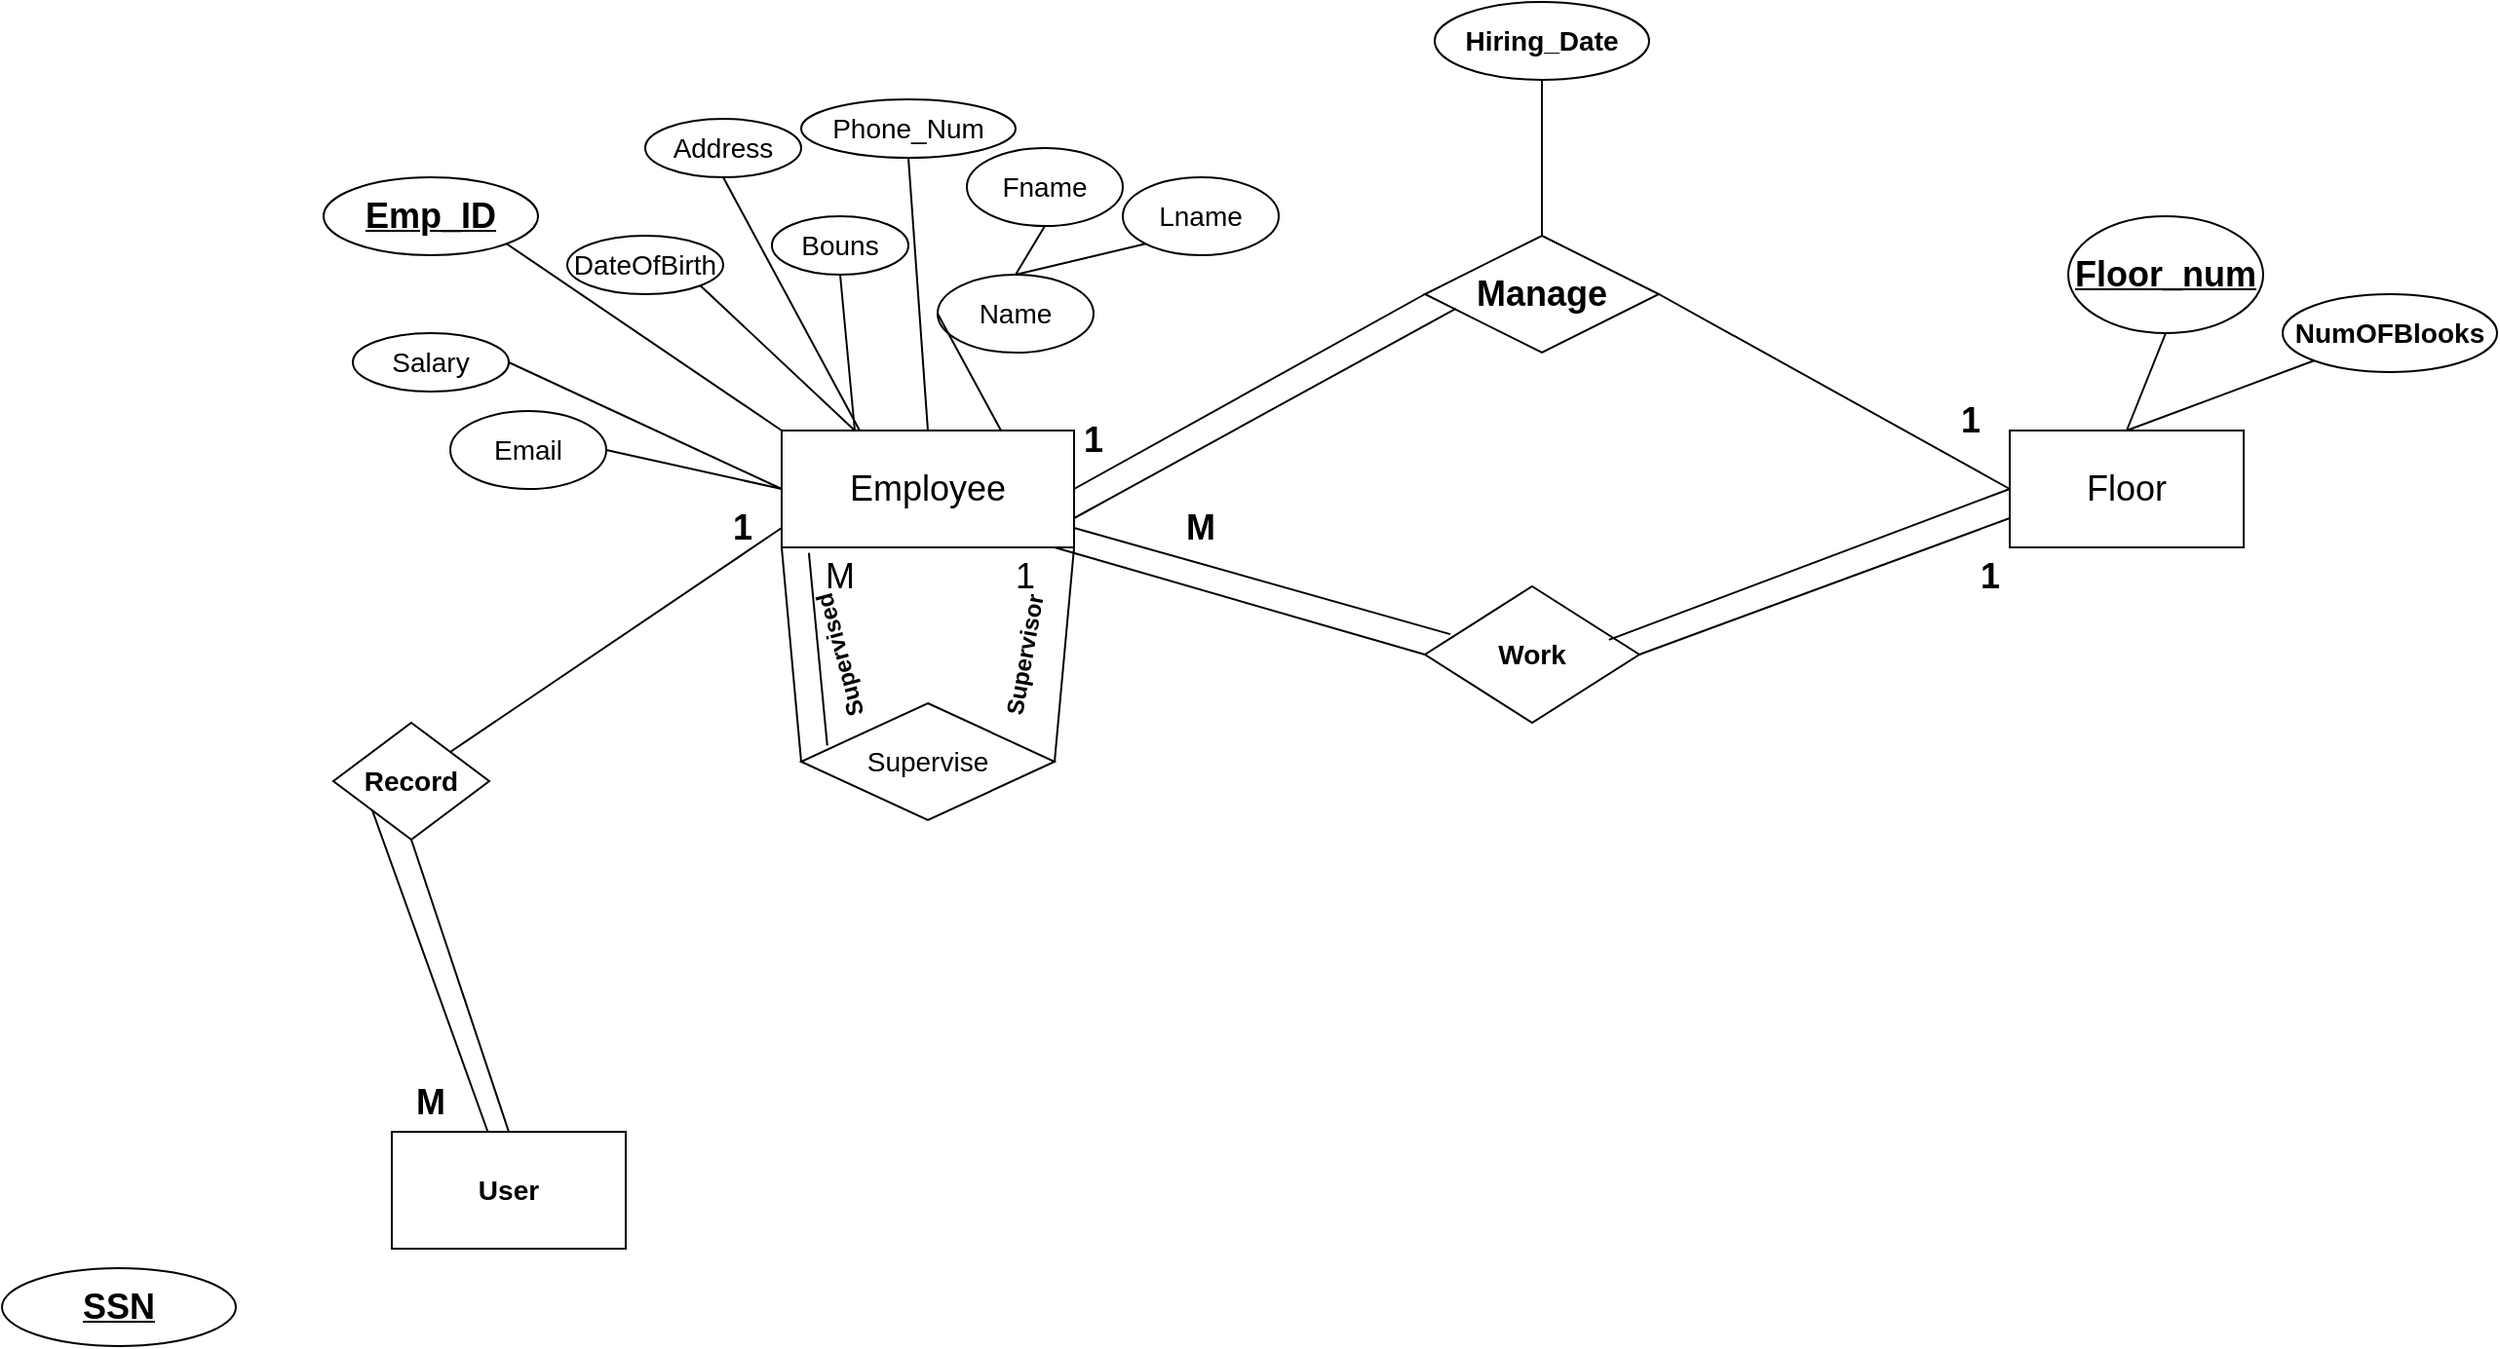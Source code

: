 <mxfile version="25.0.1">
  <diagram name="Page-1" id="fMB9PXWPGpX6jxN6dePM">
    <mxGraphModel dx="1857" dy="1064" grid="1" gridSize="10" guides="1" tooltips="1" connect="1" arrows="1" fold="1" page="1" pageScale="1" pageWidth="850" pageHeight="1100" math="0" shadow="0">
      <root>
        <mxCell id="0" />
        <mxCell id="1" parent="0" />
        <mxCell id="IjAiu_FBg521aM85jON0-106" value="&lt;font style=&quot;font-size: 18px;&quot;&gt;Employee&lt;/font&gt;" style="rounded=0;whiteSpace=wrap;html=1;" parent="1" vertex="1">
          <mxGeometry x="-180" y="320" width="150" height="60" as="geometry" />
        </mxCell>
        <mxCell id="IjAiu_FBg521aM85jON0-107" value="&lt;u&gt;&lt;b&gt;&lt;font style=&quot;font-size: 18px;&quot;&gt;Emp_ID&lt;/font&gt;&lt;/b&gt;&lt;/u&gt;" style="ellipse;whiteSpace=wrap;html=1;" parent="1" vertex="1">
          <mxGeometry x="-415" y="190" width="110" height="40" as="geometry" />
        </mxCell>
        <mxCell id="IjAiu_FBg521aM85jON0-108" value="" style="endArrow=none;html=1;rounded=0;entryX=1;entryY=1;entryDx=0;entryDy=0;exitX=0;exitY=0;exitDx=0;exitDy=0;" parent="1" source="IjAiu_FBg521aM85jON0-106" target="IjAiu_FBg521aM85jON0-107" edge="1">
          <mxGeometry width="50" height="50" relative="1" as="geometry">
            <mxPoint x="-180" y="310" as="sourcePoint" />
            <mxPoint x="80" y="460" as="targetPoint" />
          </mxGeometry>
        </mxCell>
        <mxCell id="IjAiu_FBg521aM85jON0-109" value="&lt;font style=&quot;font-size: 14px;&quot;&gt;Fname&lt;/font&gt;" style="ellipse;whiteSpace=wrap;html=1;" parent="1" vertex="1">
          <mxGeometry x="-85" y="175" width="80" height="40" as="geometry" />
        </mxCell>
        <mxCell id="IjAiu_FBg521aM85jON0-110" value="&lt;font style=&quot;font-size: 14px;&quot;&gt;Name&lt;/font&gt;" style="ellipse;whiteSpace=wrap;html=1;" parent="1" vertex="1">
          <mxGeometry x="-100" y="240" width="80" height="40" as="geometry" />
        </mxCell>
        <mxCell id="IjAiu_FBg521aM85jON0-111" value="&lt;font style=&quot;font-size: 14px;&quot;&gt;Email&lt;/font&gt;" style="ellipse;whiteSpace=wrap;html=1;" parent="1" vertex="1">
          <mxGeometry x="-350" y="310" width="80" height="40" as="geometry" />
        </mxCell>
        <mxCell id="IjAiu_FBg521aM85jON0-112" value="&lt;font style=&quot;font-size: 14px;&quot;&gt;Salary&lt;/font&gt;" style="ellipse;whiteSpace=wrap;html=1;" parent="1" vertex="1">
          <mxGeometry x="-400" y="270" width="80" height="30" as="geometry" />
        </mxCell>
        <mxCell id="IjAiu_FBg521aM85jON0-113" value="&lt;font style=&quot;font-size: 14px;&quot;&gt;Lname&lt;/font&gt;" style="ellipse;whiteSpace=wrap;html=1;" parent="1" vertex="1">
          <mxGeometry x="-5" y="190" width="80" height="40" as="geometry" />
        </mxCell>
        <mxCell id="IjAiu_FBg521aM85jON0-114" value="" style="endArrow=none;html=1;rounded=0;entryX=0.5;entryY=0;entryDx=0;entryDy=0;exitX=0.5;exitY=1;exitDx=0;exitDy=0;" parent="1" source="IjAiu_FBg521aM85jON0-109" target="IjAiu_FBg521aM85jON0-110" edge="1">
          <mxGeometry width="50" height="50" relative="1" as="geometry">
            <mxPoint x="-20" y="610" as="sourcePoint" />
            <mxPoint x="30" y="560" as="targetPoint" />
          </mxGeometry>
        </mxCell>
        <mxCell id="IjAiu_FBg521aM85jON0-115" value="" style="endArrow=none;html=1;rounded=0;entryX=0.5;entryY=0;entryDx=0;entryDy=0;exitX=0;exitY=1;exitDx=0;exitDy=0;" parent="1" source="IjAiu_FBg521aM85jON0-113" target="IjAiu_FBg521aM85jON0-110" edge="1">
          <mxGeometry width="50" height="50" relative="1" as="geometry">
            <mxPoint x="170" y="270" as="sourcePoint" />
            <mxPoint x="-100" y="440" as="targetPoint" />
          </mxGeometry>
        </mxCell>
        <mxCell id="IjAiu_FBg521aM85jON0-116" value="" style="endArrow=none;html=1;rounded=0;exitX=1;exitY=0.5;exitDx=0;exitDy=0;entryX=0;entryY=0.5;entryDx=0;entryDy=0;" parent="1" source="IjAiu_FBg521aM85jON0-111" target="IjAiu_FBg521aM85jON0-106" edge="1">
          <mxGeometry width="50" height="50" relative="1" as="geometry">
            <mxPoint x="-20" y="610" as="sourcePoint" />
            <mxPoint x="30" y="560" as="targetPoint" />
          </mxGeometry>
        </mxCell>
        <mxCell id="IjAiu_FBg521aM85jON0-117" value="" style="endArrow=none;html=1;rounded=0;exitX=1;exitY=0.5;exitDx=0;exitDy=0;entryX=0;entryY=0.5;entryDx=0;entryDy=0;" parent="1" source="IjAiu_FBg521aM85jON0-112" target="IjAiu_FBg521aM85jON0-106" edge="1">
          <mxGeometry width="50" height="50" relative="1" as="geometry">
            <mxPoint x="-20" y="610" as="sourcePoint" />
            <mxPoint x="30" y="560" as="targetPoint" />
          </mxGeometry>
        </mxCell>
        <mxCell id="IjAiu_FBg521aM85jON0-118" value="" style="endArrow=none;html=1;rounded=0;exitX=0;exitY=0.5;exitDx=0;exitDy=0;entryX=0.75;entryY=0;entryDx=0;entryDy=0;" parent="1" source="IjAiu_FBg521aM85jON0-110" target="IjAiu_FBg521aM85jON0-106" edge="1">
          <mxGeometry width="50" height="50" relative="1" as="geometry">
            <mxPoint x="-20" y="610" as="sourcePoint" />
            <mxPoint x="30" y="560" as="targetPoint" />
          </mxGeometry>
        </mxCell>
        <mxCell id="IjAiu_FBg521aM85jON0-119" value="&lt;font style=&quot;font-size: 14px;&quot;&gt;DateOfBirth&lt;/font&gt;" style="ellipse;whiteSpace=wrap;html=1;" parent="1" vertex="1">
          <mxGeometry x="-290" y="220" width="80" height="30" as="geometry" />
        </mxCell>
        <mxCell id="IjAiu_FBg521aM85jON0-120" value="&lt;font style=&quot;font-size: 14px;&quot;&gt;Bouns&lt;/font&gt;" style="ellipse;whiteSpace=wrap;html=1;" parent="1" vertex="1">
          <mxGeometry x="-185" y="210" width="70" height="30" as="geometry" />
        </mxCell>
        <mxCell id="IjAiu_FBg521aM85jON0-121" value="&lt;font style=&quot;font-size: 14px;&quot;&gt;Address&lt;/font&gt;" style="ellipse;whiteSpace=wrap;html=1;" parent="1" vertex="1">
          <mxGeometry x="-250" y="160" width="80" height="30" as="geometry" />
        </mxCell>
        <mxCell id="IjAiu_FBg521aM85jON0-122" value="&lt;font style=&quot;font-size: 14px;&quot;&gt;Phone_Num&lt;/font&gt;" style="ellipse;whiteSpace=wrap;html=1;" parent="1" vertex="1">
          <mxGeometry x="-170" y="150" width="110" height="30" as="geometry" />
        </mxCell>
        <mxCell id="IjAiu_FBg521aM85jON0-123" value="" style="endArrow=none;html=1;rounded=0;exitX=0.25;exitY=0;exitDx=0;exitDy=0;entryX=1;entryY=1;entryDx=0;entryDy=0;" parent="1" source="IjAiu_FBg521aM85jON0-106" target="IjAiu_FBg521aM85jON0-119" edge="1">
          <mxGeometry width="50" height="50" relative="1" as="geometry">
            <mxPoint x="-20" y="610" as="sourcePoint" />
            <mxPoint x="30" y="560" as="targetPoint" />
          </mxGeometry>
        </mxCell>
        <mxCell id="IjAiu_FBg521aM85jON0-124" value="" style="endArrow=none;html=1;rounded=0;entryX=0.5;entryY=1;entryDx=0;entryDy=0;exitX=0.25;exitY=0;exitDx=0;exitDy=0;" parent="1" source="IjAiu_FBg521aM85jON0-106" target="IjAiu_FBg521aM85jON0-120" edge="1">
          <mxGeometry width="50" height="50" relative="1" as="geometry">
            <mxPoint x="-130" y="300" as="sourcePoint" />
            <mxPoint x="-80" y="250" as="targetPoint" />
            <Array as="points" />
          </mxGeometry>
        </mxCell>
        <mxCell id="IjAiu_FBg521aM85jON0-125" value="" style="endArrow=none;html=1;rounded=0;entryX=0.5;entryY=1;entryDx=0;entryDy=0;" parent="1" target="IjAiu_FBg521aM85jON0-121" edge="1">
          <mxGeometry width="50" height="50" relative="1" as="geometry">
            <mxPoint x="-140" y="320" as="sourcePoint" />
            <mxPoint x="-210" y="200" as="targetPoint" />
          </mxGeometry>
        </mxCell>
        <mxCell id="IjAiu_FBg521aM85jON0-126" value="" style="endArrow=none;html=1;rounded=0;entryX=0.5;entryY=1;entryDx=0;entryDy=0;exitX=0.5;exitY=0;exitDx=0;exitDy=0;" parent="1" source="IjAiu_FBg521aM85jON0-106" target="IjAiu_FBg521aM85jON0-122" edge="1">
          <mxGeometry width="50" height="50" relative="1" as="geometry">
            <mxPoint x="-20" y="410" as="sourcePoint" />
            <mxPoint x="30" y="360" as="targetPoint" />
            <Array as="points" />
          </mxGeometry>
        </mxCell>
        <mxCell id="4dRd6ZBPbbuhO65wwHPQ-2" value="&lt;font style=&quot;font-size: 18px;&quot;&gt;Floor&lt;/font&gt;" style="rounded=0;whiteSpace=wrap;html=1;" vertex="1" parent="1">
          <mxGeometry x="450" y="320" width="120" height="60" as="geometry" />
        </mxCell>
        <mxCell id="4dRd6ZBPbbuhO65wwHPQ-3" value="&lt;font style=&quot;font-size: 14px;&quot;&gt;Supervise&lt;/font&gt;" style="rhombus;whiteSpace=wrap;html=1;" vertex="1" parent="1">
          <mxGeometry x="-170" y="460" width="130" height="60" as="geometry" />
        </mxCell>
        <mxCell id="4dRd6ZBPbbuhO65wwHPQ-4" value="" style="endArrow=none;html=1;rounded=0;exitX=0;exitY=1;exitDx=0;exitDy=0;entryX=0;entryY=0.5;entryDx=0;entryDy=0;" edge="1" parent="1" source="IjAiu_FBg521aM85jON0-106" target="4dRd6ZBPbbuhO65wwHPQ-3">
          <mxGeometry width="50" height="50" relative="1" as="geometry">
            <mxPoint x="10" y="520" as="sourcePoint" />
            <mxPoint x="60" y="470" as="targetPoint" />
          </mxGeometry>
        </mxCell>
        <mxCell id="4dRd6ZBPbbuhO65wwHPQ-5" value="" style="endArrow=none;html=1;rounded=0;entryX=1;entryY=1;entryDx=0;entryDy=0;exitX=1;exitY=0.5;exitDx=0;exitDy=0;" edge="1" parent="1" source="4dRd6ZBPbbuhO65wwHPQ-3" target="IjAiu_FBg521aM85jON0-106">
          <mxGeometry width="50" height="50" relative="1" as="geometry">
            <mxPoint x="10" y="520" as="sourcePoint" />
            <mxPoint x="60" y="470" as="targetPoint" />
          </mxGeometry>
        </mxCell>
        <mxCell id="4dRd6ZBPbbuhO65wwHPQ-6" value="&lt;b&gt;Supervisor&lt;/b&gt;" style="text;html=1;align=center;verticalAlign=middle;whiteSpace=wrap;rounded=0;rotation=-80;" vertex="1" parent="1">
          <mxGeometry x="-85" y="420" width="60" height="30" as="geometry" />
        </mxCell>
        <mxCell id="4dRd6ZBPbbuhO65wwHPQ-7" value="&lt;font style=&quot;font-size: 18px;&quot;&gt;1&lt;/font&gt;" style="text;html=1;align=center;verticalAlign=middle;whiteSpace=wrap;rounded=0;" vertex="1" parent="1">
          <mxGeometry x="-85" y="380" width="60" height="30" as="geometry" />
        </mxCell>
        <mxCell id="4dRd6ZBPbbuhO65wwHPQ-8" value="&lt;font style=&quot;font-size: 18px;&quot;&gt;M&lt;/font&gt;" style="text;html=1;align=center;verticalAlign=middle;whiteSpace=wrap;rounded=0;" vertex="1" parent="1">
          <mxGeometry x="-180" y="380" width="60" height="30" as="geometry" />
        </mxCell>
        <mxCell id="4dRd6ZBPbbuhO65wwHPQ-9" value="&lt;b&gt;Supervised&lt;/b&gt;" style="text;html=1;align=center;verticalAlign=middle;whiteSpace=wrap;rounded=0;rotation=-105;" vertex="1" parent="1">
          <mxGeometry x="-180" y="420" width="60" height="30" as="geometry" />
        </mxCell>
        <mxCell id="4dRd6ZBPbbuhO65wwHPQ-11" value="" style="endArrow=none;html=1;rounded=0;entryX=0.093;entryY=1.047;entryDx=0;entryDy=0;exitX=0.103;exitY=0.361;exitDx=0;exitDy=0;exitPerimeter=0;entryPerimeter=0;" edge="1" parent="1" source="4dRd6ZBPbbuhO65wwHPQ-3" target="IjAiu_FBg521aM85jON0-106">
          <mxGeometry width="50" height="50" relative="1" as="geometry">
            <mxPoint x="-30" y="530" as="sourcePoint" />
            <mxPoint x="20" y="480" as="targetPoint" />
          </mxGeometry>
        </mxCell>
        <mxCell id="4dRd6ZBPbbuhO65wwHPQ-13" value="&lt;b&gt;&lt;font style=&quot;font-size: 18px;&quot;&gt;Manage&lt;/font&gt;&lt;/b&gt;" style="rhombus;whiteSpace=wrap;html=1;" vertex="1" parent="1">
          <mxGeometry x="150" y="220" width="120" height="60" as="geometry" />
        </mxCell>
        <mxCell id="4dRd6ZBPbbuhO65wwHPQ-15" value="&lt;font style=&quot;font-size: 18px;&quot;&gt;&lt;b style=&quot;&quot;&gt;&lt;u style=&quot;&quot;&gt;Floor_num&lt;/u&gt;&lt;/b&gt;&lt;/font&gt;" style="ellipse;whiteSpace=wrap;html=1;" vertex="1" parent="1">
          <mxGeometry x="480" y="210" width="100" height="60" as="geometry" />
        </mxCell>
        <mxCell id="4dRd6ZBPbbuhO65wwHPQ-16" value="&lt;font style=&quot;font-size: 14px;&quot;&gt;&lt;b&gt;NumOFBlooks&lt;/b&gt;&lt;/font&gt;" style="ellipse;whiteSpace=wrap;html=1;" vertex="1" parent="1">
          <mxGeometry x="590" y="250" width="110" height="40" as="geometry" />
        </mxCell>
        <mxCell id="4dRd6ZBPbbuhO65wwHPQ-17" value="" style="endArrow=none;html=1;rounded=0;entryX=0.5;entryY=1;entryDx=0;entryDy=0;exitX=0.5;exitY=0;exitDx=0;exitDy=0;" edge="1" parent="1" source="4dRd6ZBPbbuhO65wwHPQ-2" target="4dRd6ZBPbbuhO65wwHPQ-15">
          <mxGeometry width="50" height="50" relative="1" as="geometry">
            <mxPoint x="430" y="310" as="sourcePoint" />
            <mxPoint x="480" y="260" as="targetPoint" />
          </mxGeometry>
        </mxCell>
        <mxCell id="4dRd6ZBPbbuhO65wwHPQ-18" value="" style="endArrow=none;html=1;rounded=0;entryX=0;entryY=1;entryDx=0;entryDy=0;" edge="1" parent="1" target="4dRd6ZBPbbuhO65wwHPQ-16">
          <mxGeometry width="50" height="50" relative="1" as="geometry">
            <mxPoint x="510" y="320" as="sourcePoint" />
            <mxPoint x="660" y="330" as="targetPoint" />
          </mxGeometry>
        </mxCell>
        <mxCell id="4dRd6ZBPbbuhO65wwHPQ-19" value="" style="endArrow=none;html=1;rounded=0;exitX=1;exitY=0.5;exitDx=0;exitDy=0;entryX=0;entryY=0.5;entryDx=0;entryDy=0;" edge="1" parent="1" source="IjAiu_FBg521aM85jON0-106" target="4dRd6ZBPbbuhO65wwHPQ-13">
          <mxGeometry width="50" height="50" relative="1" as="geometry">
            <mxPoint x="170" y="500" as="sourcePoint" />
            <mxPoint x="220" y="450" as="targetPoint" />
          </mxGeometry>
        </mxCell>
        <mxCell id="4dRd6ZBPbbuhO65wwHPQ-20" value="" style="endArrow=none;html=1;rounded=0;entryX=1;entryY=0.5;entryDx=0;entryDy=0;exitX=0;exitY=0.5;exitDx=0;exitDy=0;" edge="1" parent="1" source="4dRd6ZBPbbuhO65wwHPQ-2" target="4dRd6ZBPbbuhO65wwHPQ-13">
          <mxGeometry width="50" height="50" relative="1" as="geometry">
            <mxPoint x="170" y="500" as="sourcePoint" />
            <mxPoint x="220" y="450" as="targetPoint" />
          </mxGeometry>
        </mxCell>
        <mxCell id="4dRd6ZBPbbuhO65wwHPQ-21" value="" style="endArrow=none;html=1;rounded=0;exitX=1;exitY=0.75;exitDx=0;exitDy=0;entryX=0.132;entryY=0.624;entryDx=0;entryDy=0;entryPerimeter=0;" edge="1" parent="1" source="IjAiu_FBg521aM85jON0-106" target="4dRd6ZBPbbuhO65wwHPQ-13">
          <mxGeometry width="50" height="50" relative="1" as="geometry">
            <mxPoint x="170" y="500" as="sourcePoint" />
            <mxPoint x="220" y="450" as="targetPoint" />
          </mxGeometry>
        </mxCell>
        <mxCell id="4dRd6ZBPbbuhO65wwHPQ-22" value="&lt;font style=&quot;font-size: 18px;&quot;&gt;&lt;b&gt;1&lt;/b&gt;&lt;/font&gt;" style="text;html=1;align=center;verticalAlign=middle;whiteSpace=wrap;rounded=0;" vertex="1" parent="1">
          <mxGeometry x="400" y="300" width="60" height="30" as="geometry" />
        </mxCell>
        <mxCell id="4dRd6ZBPbbuhO65wwHPQ-23" value="&lt;font style=&quot;font-size: 14px;&quot;&gt;&lt;b&gt;Hiring_Date&lt;/b&gt;&lt;/font&gt;" style="ellipse;whiteSpace=wrap;html=1;" vertex="1" parent="1">
          <mxGeometry x="155" y="100" width="110" height="40" as="geometry" />
        </mxCell>
        <mxCell id="4dRd6ZBPbbuhO65wwHPQ-24" value="" style="endArrow=none;html=1;rounded=0;entryX=0.5;entryY=1;entryDx=0;entryDy=0;exitX=0.5;exitY=0;exitDx=0;exitDy=0;" edge="1" parent="1" source="4dRd6ZBPbbuhO65wwHPQ-13" target="4dRd6ZBPbbuhO65wwHPQ-23">
          <mxGeometry width="50" height="50" relative="1" as="geometry">
            <mxPoint x="180" y="400" as="sourcePoint" />
            <mxPoint x="230" y="350" as="targetPoint" />
          </mxGeometry>
        </mxCell>
        <mxCell id="4dRd6ZBPbbuhO65wwHPQ-26" value="&lt;font style=&quot;font-size: 14px;&quot;&gt;&lt;b&gt;Work&lt;/b&gt;&lt;/font&gt;" style="rhombus;whiteSpace=wrap;html=1;" vertex="1" parent="1">
          <mxGeometry x="150" y="400" width="110" height="70" as="geometry" />
        </mxCell>
        <mxCell id="4dRd6ZBPbbuhO65wwHPQ-28" value="" style="endArrow=none;html=1;rounded=0;entryX=0.118;entryY=0.351;entryDx=0;entryDy=0;entryPerimeter=0;" edge="1" parent="1" target="4dRd6ZBPbbuhO65wwHPQ-26">
          <mxGeometry width="50" height="50" relative="1" as="geometry">
            <mxPoint x="-30" y="370" as="sourcePoint" />
            <mxPoint x="220" y="450" as="targetPoint" />
          </mxGeometry>
        </mxCell>
        <mxCell id="4dRd6ZBPbbuhO65wwHPQ-29" value="" style="endArrow=none;html=1;rounded=0;entryX=0.858;entryY=0.392;entryDx=0;entryDy=0;exitX=0;exitY=0.5;exitDx=0;exitDy=0;entryPerimeter=0;" edge="1" parent="1" source="4dRd6ZBPbbuhO65wwHPQ-2" target="4dRd6ZBPbbuhO65wwHPQ-26">
          <mxGeometry width="50" height="50" relative="1" as="geometry">
            <mxPoint x="450" y="430" as="sourcePoint" />
            <mxPoint x="220" y="450" as="targetPoint" />
          </mxGeometry>
        </mxCell>
        <mxCell id="4dRd6ZBPbbuhO65wwHPQ-30" value="&lt;b&gt;&lt;font style=&quot;font-size: 18px;&quot;&gt;1&lt;/font&gt;&lt;/b&gt;" style="text;html=1;align=center;verticalAlign=middle;whiteSpace=wrap;rounded=0;" vertex="1" parent="1">
          <mxGeometry x="-50" y="310" width="60" height="30" as="geometry" />
        </mxCell>
        <mxCell id="4dRd6ZBPbbuhO65wwHPQ-32" value="&lt;font style=&quot;font-size: 18px;&quot;&gt;&lt;b&gt;M&lt;/b&gt;&lt;/font&gt;" style="text;html=1;align=center;verticalAlign=middle;whiteSpace=wrap;rounded=0;" vertex="1" parent="1">
          <mxGeometry x="5" y="355" width="60" height="30" as="geometry" />
        </mxCell>
        <mxCell id="4dRd6ZBPbbuhO65wwHPQ-33" value="" style="endArrow=none;html=1;rounded=0;exitX=0.75;exitY=0;exitDx=0;exitDy=0;entryX=0;entryY=0.5;entryDx=0;entryDy=0;" edge="1" parent="1" source="4dRd6ZBPbbuhO65wwHPQ-7" target="4dRd6ZBPbbuhO65wwHPQ-26">
          <mxGeometry width="50" height="50" relative="1" as="geometry">
            <mxPoint x="170" y="500" as="sourcePoint" />
            <mxPoint x="220" y="450" as="targetPoint" />
          </mxGeometry>
        </mxCell>
        <mxCell id="4dRd6ZBPbbuhO65wwHPQ-34" value="" style="endArrow=none;html=1;rounded=0;entryX=0;entryY=0.75;entryDx=0;entryDy=0;exitX=1;exitY=0.5;exitDx=0;exitDy=0;" edge="1" parent="1" source="4dRd6ZBPbbuhO65wwHPQ-26" target="4dRd6ZBPbbuhO65wwHPQ-2">
          <mxGeometry width="50" height="50" relative="1" as="geometry">
            <mxPoint x="170" y="500" as="sourcePoint" />
            <mxPoint x="220" y="450" as="targetPoint" />
          </mxGeometry>
        </mxCell>
        <mxCell id="4dRd6ZBPbbuhO65wwHPQ-35" value="&lt;font style=&quot;font-size: 18px;&quot;&gt;&lt;b&gt;1&lt;/b&gt;&lt;/font&gt;" style="text;html=1;align=center;verticalAlign=middle;whiteSpace=wrap;rounded=0;" vertex="1" parent="1">
          <mxGeometry x="410" y="380" width="60" height="30" as="geometry" />
        </mxCell>
        <mxCell id="4dRd6ZBPbbuhO65wwHPQ-36" value="&lt;font style=&quot;font-size: 14px;&quot;&gt;&lt;b&gt;User&lt;/b&gt;&lt;/font&gt;" style="rounded=0;whiteSpace=wrap;html=1;" vertex="1" parent="1">
          <mxGeometry x="-380" y="680" width="120" height="60" as="geometry" />
        </mxCell>
        <mxCell id="4dRd6ZBPbbuhO65wwHPQ-37" value="&lt;font style=&quot;font-size: 14px;&quot;&gt;&lt;b&gt;Record&lt;/b&gt;&lt;/font&gt;" style="rhombus;whiteSpace=wrap;html=1;" vertex="1" parent="1">
          <mxGeometry x="-410" y="470" width="80" height="60" as="geometry" />
        </mxCell>
        <mxCell id="4dRd6ZBPbbuhO65wwHPQ-39" value="" style="endArrow=none;html=1;rounded=0;exitX=1;exitY=0;exitDx=0;exitDy=0;" edge="1" parent="1" source="4dRd6ZBPbbuhO65wwHPQ-37">
          <mxGeometry width="50" height="50" relative="1" as="geometry">
            <mxPoint x="-180" y="690" as="sourcePoint" />
            <mxPoint x="-180" y="370" as="targetPoint" />
          </mxGeometry>
        </mxCell>
        <mxCell id="4dRd6ZBPbbuhO65wwHPQ-40" value="" style="endArrow=none;html=1;rounded=0;exitX=0.5;exitY=0;exitDx=0;exitDy=0;entryX=0.5;entryY=1;entryDx=0;entryDy=0;" edge="1" parent="1" source="4dRd6ZBPbbuhO65wwHPQ-36" target="4dRd6ZBPbbuhO65wwHPQ-37">
          <mxGeometry width="50" height="50" relative="1" as="geometry">
            <mxPoint x="-180" y="690" as="sourcePoint" />
            <mxPoint x="-130" y="640" as="targetPoint" />
          </mxGeometry>
        </mxCell>
        <mxCell id="4dRd6ZBPbbuhO65wwHPQ-41" value="" style="endArrow=none;html=1;rounded=0;entryX=0;entryY=1;entryDx=0;entryDy=0;" edge="1" parent="1" source="4dRd6ZBPbbuhO65wwHPQ-36" target="4dRd6ZBPbbuhO65wwHPQ-37">
          <mxGeometry width="50" height="50" relative="1" as="geometry">
            <mxPoint x="-180" y="690" as="sourcePoint" />
            <mxPoint x="-130" y="640" as="targetPoint" />
          </mxGeometry>
        </mxCell>
        <mxCell id="4dRd6ZBPbbuhO65wwHPQ-42" value="&lt;font style=&quot;font-size: 18px;&quot;&gt;&lt;b&gt;1&lt;/b&gt;&lt;/font&gt;" style="text;html=1;align=center;verticalAlign=middle;whiteSpace=wrap;rounded=0;" vertex="1" parent="1">
          <mxGeometry x="-230" y="355" width="60" height="30" as="geometry" />
        </mxCell>
        <mxCell id="4dRd6ZBPbbuhO65wwHPQ-43" value="&lt;font style=&quot;font-size: 18px;&quot;&gt;&lt;b style=&quot;&quot;&gt;M&lt;/b&gt;&lt;/font&gt;" style="text;html=1;align=center;verticalAlign=middle;whiteSpace=wrap;rounded=0;" vertex="1" parent="1">
          <mxGeometry x="-390" y="650" width="60" height="30" as="geometry" />
        </mxCell>
        <mxCell id="4dRd6ZBPbbuhO65wwHPQ-45" value="&lt;b&gt;&lt;font style=&quot;font-size: 18px;&quot;&gt;&lt;u&gt;SSN&lt;/u&gt;&lt;/font&gt;&lt;/b&gt;" style="ellipse;whiteSpace=wrap;html=1;" vertex="1" parent="1">
          <mxGeometry x="-580" y="750" width="120" height="40" as="geometry" />
        </mxCell>
      </root>
    </mxGraphModel>
  </diagram>
</mxfile>
